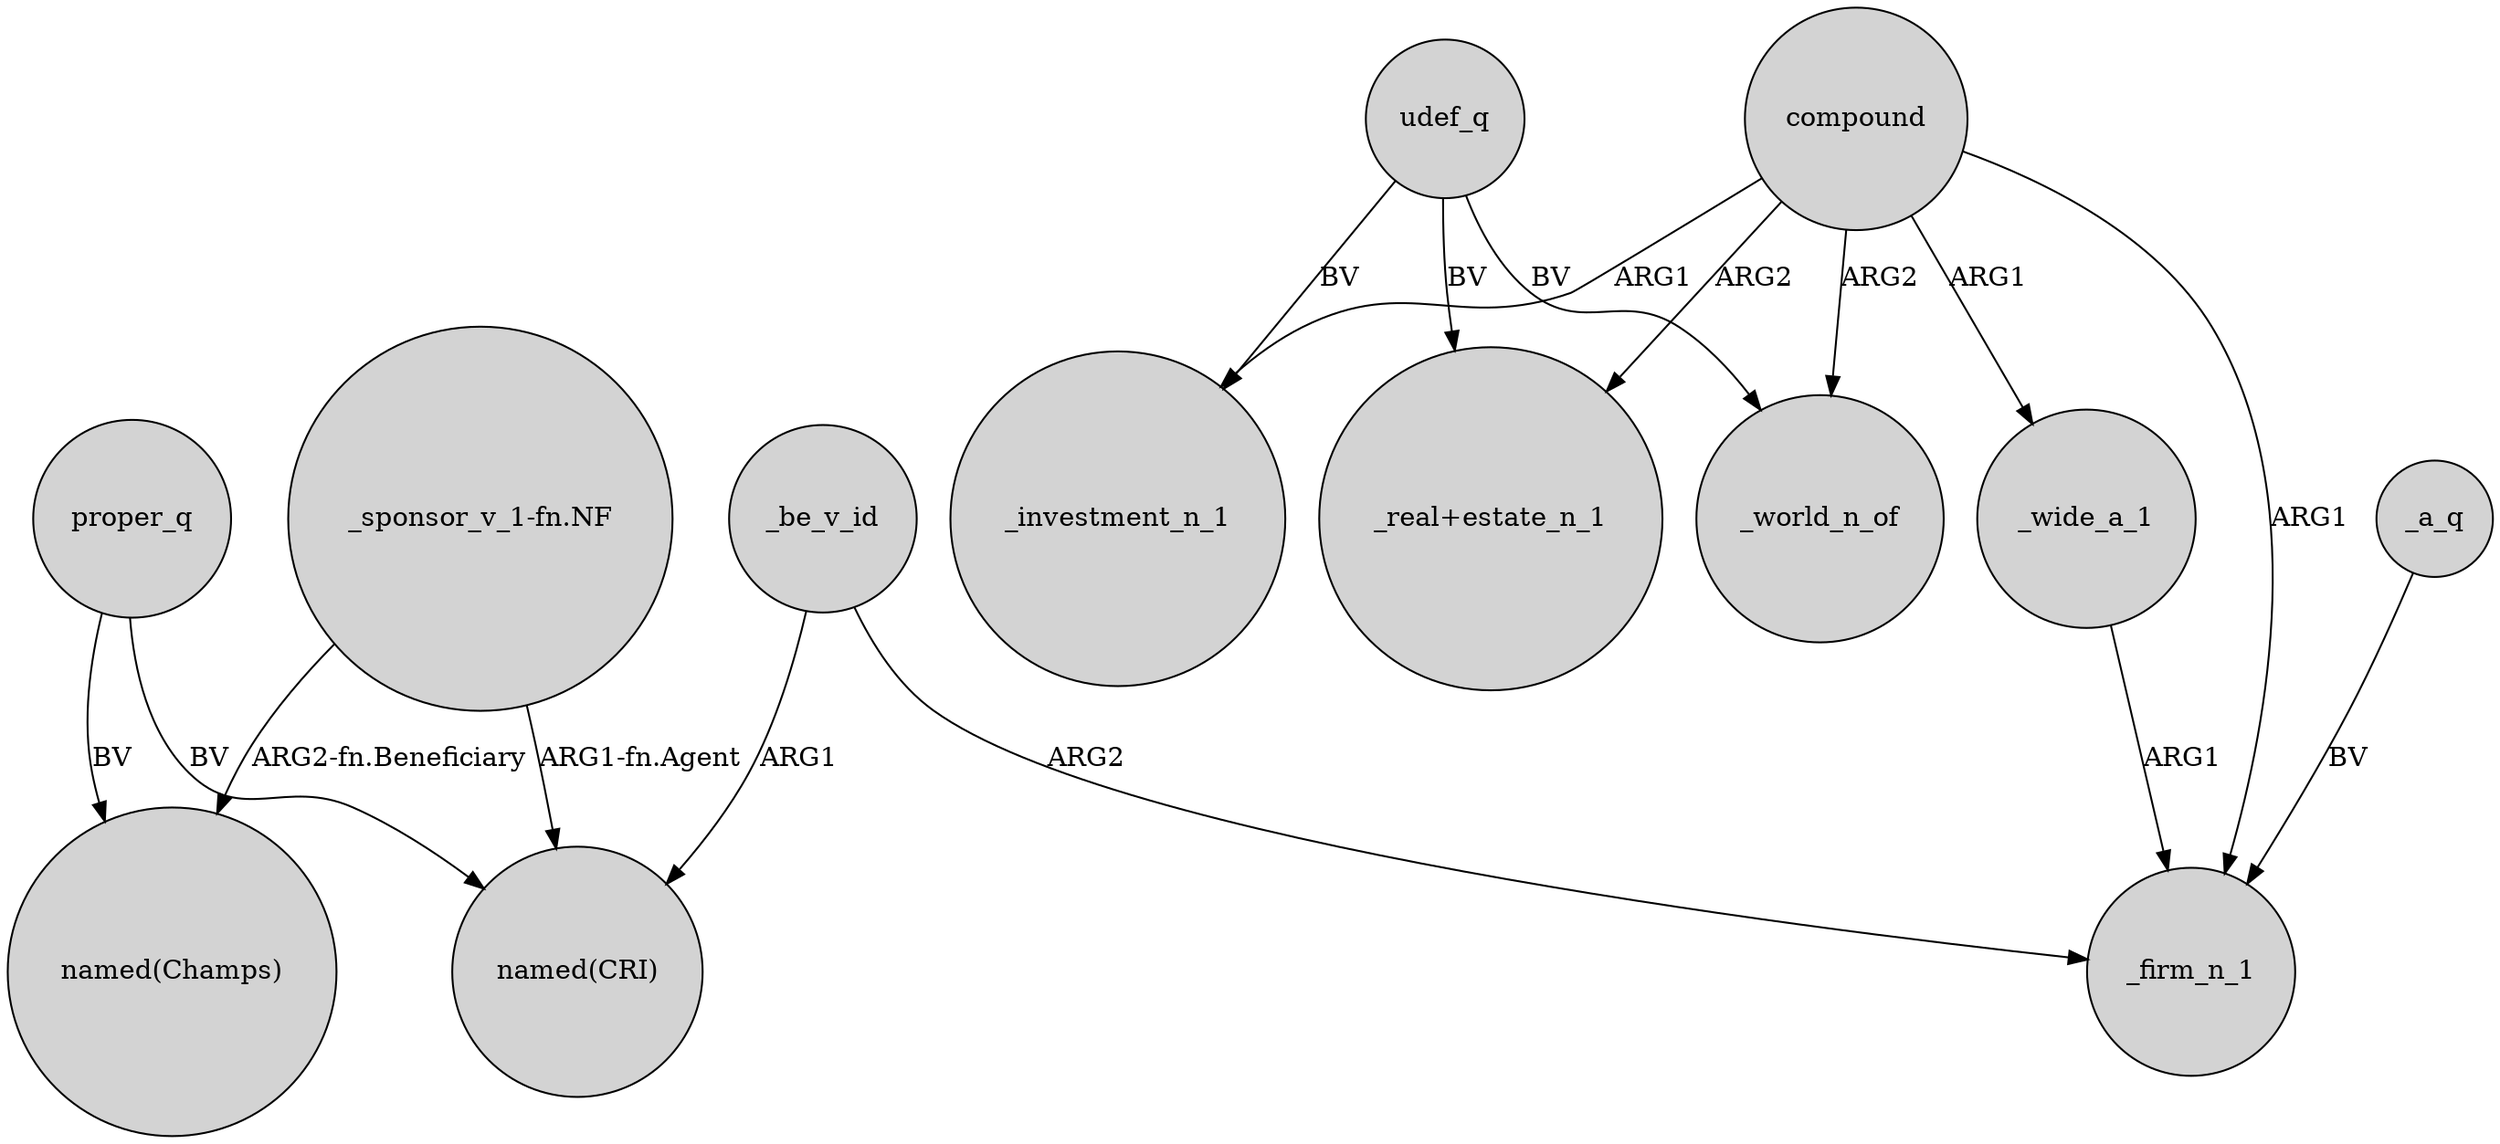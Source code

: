 digraph {
	node [shape=circle style=filled]
	"_sponsor_v_1-fn.NF" -> "named(CRI)" [label="ARG1-fn.Agent"]
	udef_q -> _investment_n_1 [label=BV]
	_be_v_id -> _firm_n_1 [label=ARG2]
	compound -> _wide_a_1 [label=ARG1]
	proper_q -> "named(CRI)" [label=BV]
	udef_q -> _world_n_of [label=BV]
	_be_v_id -> "named(CRI)" [label=ARG1]
	udef_q -> "_real+estate_n_1" [label=BV]
	compound -> "_real+estate_n_1" [label=ARG2]
	compound -> _world_n_of [label=ARG2]
	"_sponsor_v_1-fn.NF" -> "named(Champs)" [label="ARG2-fn.Beneficiary"]
	compound -> _investment_n_1 [label=ARG1]
	compound -> _firm_n_1 [label=ARG1]
	_wide_a_1 -> _firm_n_1 [label=ARG1]
	proper_q -> "named(Champs)" [label=BV]
	_a_q -> _firm_n_1 [label=BV]
}
